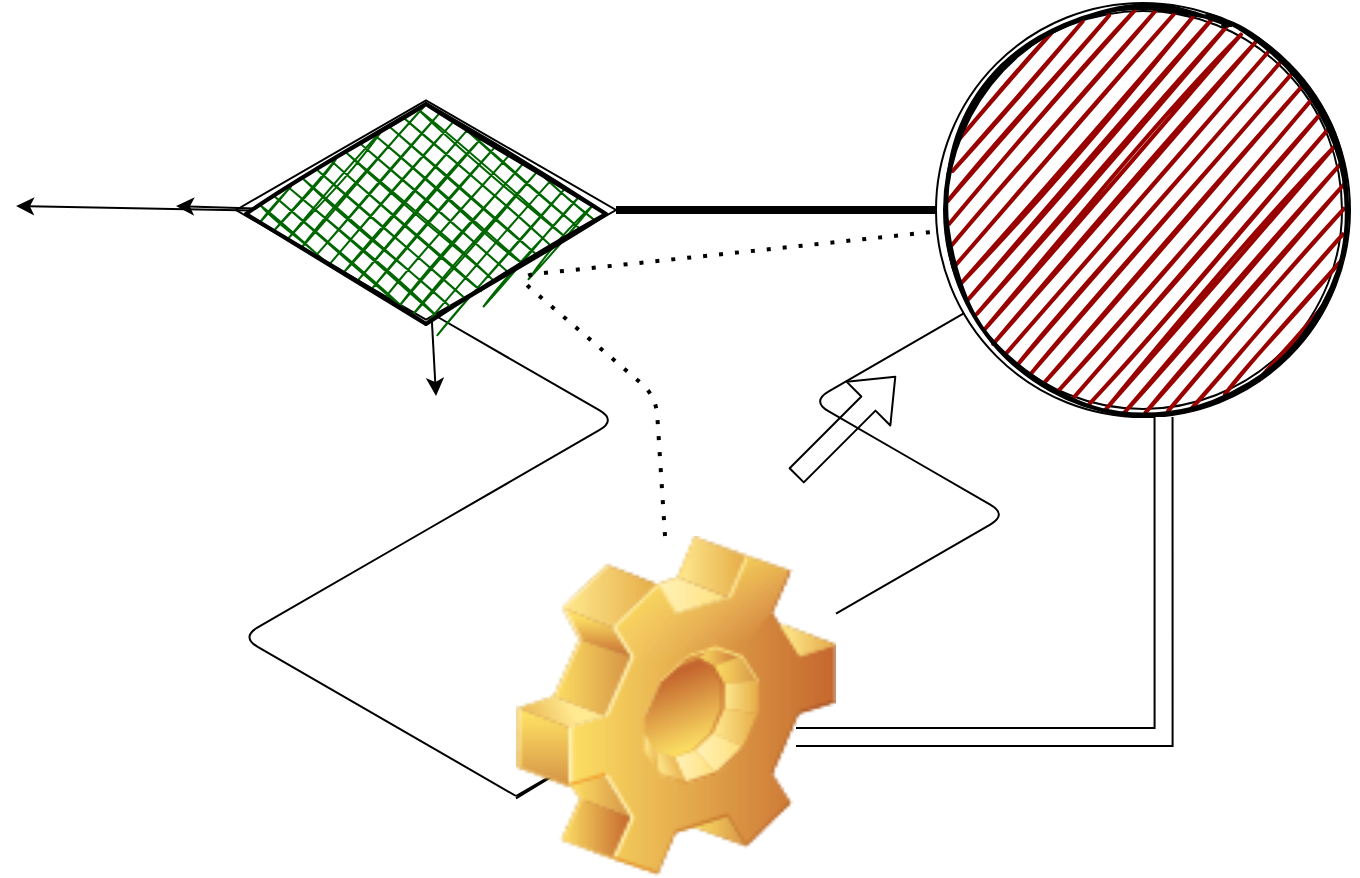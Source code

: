 <mxfile>
    <diagram id="2cPdTMLZQVH-pA2c_au1" name="Page-1">
        <mxGraphModel dx="1680" dy="-404" grid="1" gridSize="10" guides="1" tooltips="1" connect="1" arrows="1" fold="1" page="1" pageScale="1" pageWidth="850" pageHeight="1100" math="0" shadow="0">
            <root>
                <mxCell id="0"/>
                <mxCell id="1" parent="0"/>
                <mxCell id="24" value="" style="html=1;whiteSpace=wrap;aspect=fixed;shape=isoRectangle;" vertex="1" parent="1">
                    <mxGeometry x="20" y="1150" width="190" height="114" as="geometry"/>
                </mxCell>
                <mxCell id="25" value="" style="line;strokeWidth=4;html=1;perimeter=backbonePerimeter;points=[];outlineConnect=0;" vertex="1" parent="1">
                    <mxGeometry x="210" y="1122" width="160" height="170" as="geometry"/>
                </mxCell>
                <mxCell id="26" value="" style="ellipse;shape=doubleEllipse;whiteSpace=wrap;html=1;aspect=fixed;" vertex="1" parent="1">
                    <mxGeometry x="370" y="1103.5" width="207" height="207" as="geometry"/>
                </mxCell>
                <mxCell id="27" value="" style="edgeStyle=isometricEdgeStyle;endArrow=none;html=1;elbow=vertical;" edge="1" parent="1">
                    <mxGeometry width="50" height="100" relative="1" as="geometry">
                        <mxPoint x="160" y="1500" as="sourcePoint"/>
                        <mxPoint x="120" y="1260" as="targetPoint"/>
                        <Array as="points">
                            <mxPoint x="110" y="1370"/>
                        </Array>
                    </mxGeometry>
                </mxCell>
                <mxCell id="28" value="" style="edgeStyle=isometricEdgeStyle;endArrow=none;html=1;" edge="1" parent="1" source="34" target="26">
                    <mxGeometry width="50" height="100" relative="1" as="geometry">
                        <mxPoint x="160" y="1500" as="sourcePoint"/>
                        <mxPoint x="465.8" y="1310.5" as="targetPoint"/>
                    </mxGeometry>
                </mxCell>
                <mxCell id="29" value="" style="ellipse;whiteSpace=wrap;html=1;strokeWidth=2;fillWeight=2;hachureGap=8;fillColor=#990000;fillStyle=dots;sketch=1;" vertex="1" parent="1">
                    <mxGeometry x="370" y="1103.5" width="210" height="206.5" as="geometry"/>
                </mxCell>
                <mxCell id="31" style="edgeStyle=none;html=1;" edge="1" parent="1" source="30">
                    <mxGeometry relative="1" as="geometry">
                        <mxPoint x="120.0" y="1300" as="targetPoint"/>
                    </mxGeometry>
                </mxCell>
                <mxCell id="32" style="edgeStyle=none;html=1;" edge="1" parent="1" source="30">
                    <mxGeometry relative="1" as="geometry">
                        <mxPoint x="-10" y="1205" as="targetPoint"/>
                    </mxGeometry>
                </mxCell>
                <mxCell id="33" style="edgeStyle=none;html=1;" edge="1" parent="1" source="30">
                    <mxGeometry relative="1" as="geometry">
                        <mxPoint x="-90" y="1205" as="targetPoint"/>
                    </mxGeometry>
                </mxCell>
                <mxCell id="30" value="" style="rhombus;whiteSpace=wrap;html=1;strokeWidth=2;fillWeight=-1;hachureGap=8;fillStyle=cross-hatch;fillColor=#006600;sketch=1;" vertex="1" parent="1">
                    <mxGeometry x="25" y="1154" width="180" height="110" as="geometry"/>
                </mxCell>
                <mxCell id="35" value="" style="edgeStyle=isometricEdgeStyle;endArrow=none;html=1;" edge="1" parent="1" target="34">
                    <mxGeometry width="50" height="100" relative="1" as="geometry">
                        <mxPoint x="160" y="1500" as="sourcePoint"/>
                        <mxPoint x="384" y="1258" as="targetPoint"/>
                    </mxGeometry>
                </mxCell>
                <mxCell id="34" value="" style="shape=image;html=1;verticalLabelPosition=bottom;verticalAlign=top;imageAspect=0;image=img/clipart/Gear_128x128.png" vertex="1" parent="1">
                    <mxGeometry x="160" y="1370" width="160" height="170" as="geometry"/>
                </mxCell>
                <mxCell id="38" value="" style="endArrow=none;dashed=1;html=1;dashPattern=1 3;strokeWidth=2;" edge="1" parent="1" source="34" target="29">
                    <mxGeometry width="50" height="50" relative="1" as="geometry">
                        <mxPoint x="300" y="1340" as="sourcePoint"/>
                        <mxPoint x="350" y="1290" as="targetPoint"/>
                        <Array as="points">
                            <mxPoint x="230" y="1300"/>
                            <mxPoint x="160" y="1240"/>
                        </Array>
                    </mxGeometry>
                </mxCell>
                <mxCell id="39" value="" style="shape=flexArrow;endArrow=classic;html=1;" edge="1" parent="1">
                    <mxGeometry width="50" height="50" relative="1" as="geometry">
                        <mxPoint x="300" y="1340" as="sourcePoint"/>
                        <mxPoint x="350" y="1290" as="targetPoint"/>
                    </mxGeometry>
                </mxCell>
                <mxCell id="40" value="" style="shape=filledEdge;curved=0;rounded=0;fixDash=1;endArrow=none;strokeWidth=10;fillColor=#ffffff;edgeStyle=orthogonalEdgeStyle;html=1;entryX=0.637;entryY=1;entryDx=0;entryDy=0;entryPerimeter=0;" edge="1" parent="1">
                    <mxGeometry width="60" height="40" relative="1" as="geometry">
                        <mxPoint x="300.0" y="1470.5" as="sourcePoint"/>
                        <mxPoint x="483.77" y="1310.5" as="targetPoint"/>
                        <Array as="points">
                            <mxPoint x="484" y="1470.5"/>
                        </Array>
                    </mxGeometry>
                </mxCell>
            </root>
        </mxGraphModel>
    </diagram>
</mxfile>